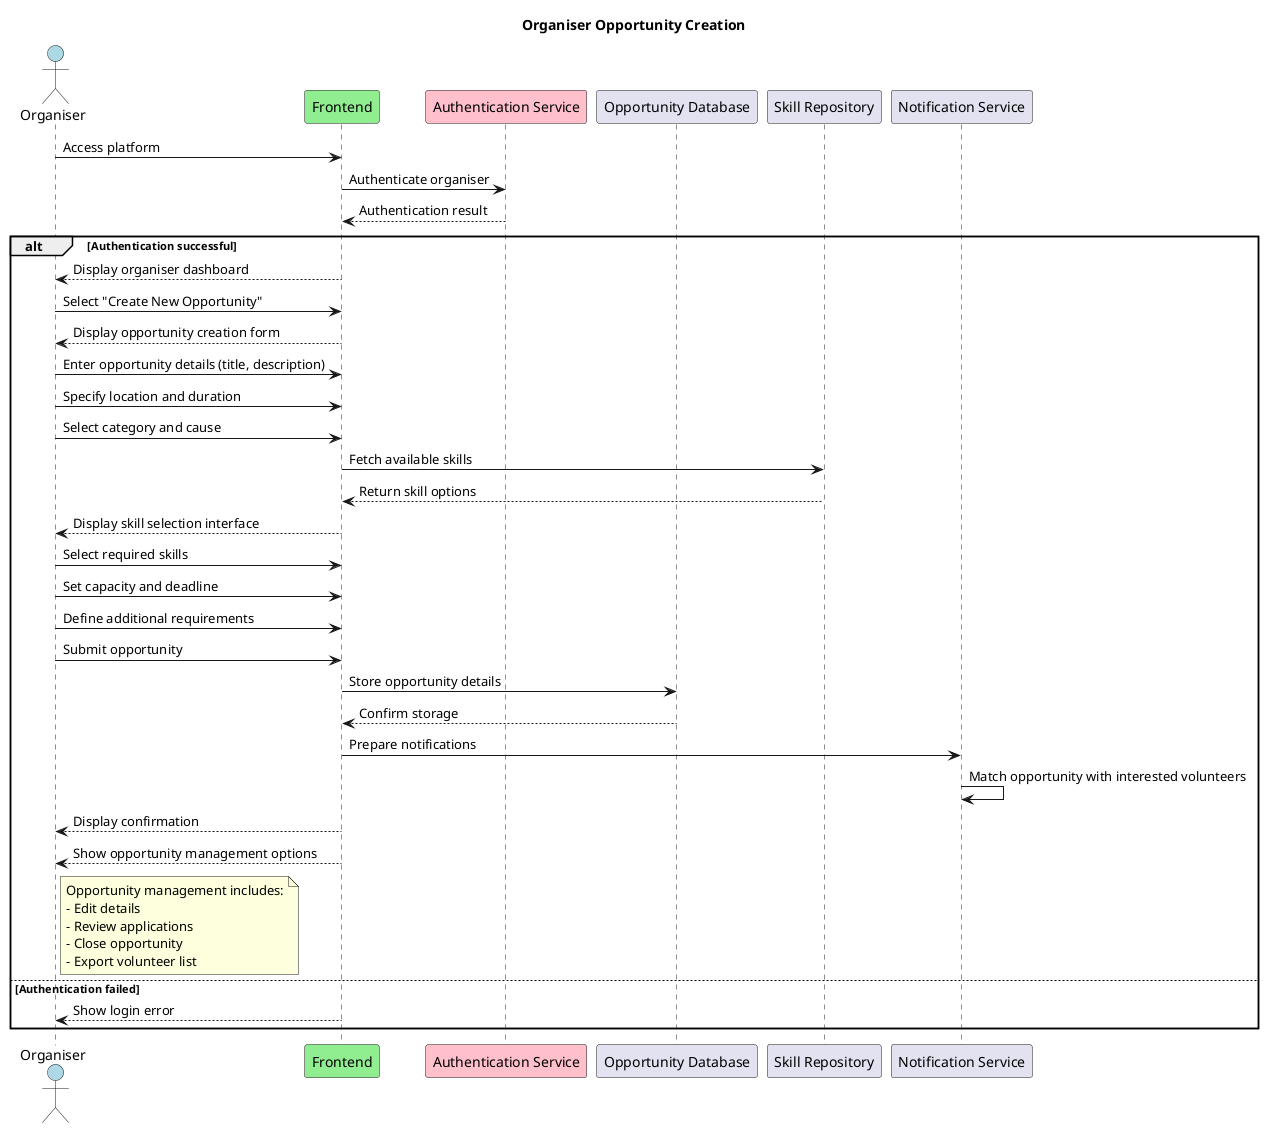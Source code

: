@startuml
title Organiser Opportunity Creation
actor Organiser #lightblue
participant Frontend as App #lightgreen
participant "Authentication Service" as Auth #pink
participant "Opportunity Database" as OppDB
participant "Skill Repository" as SkillRepo
participant "Notification Service" as Notify

Organiser -> App: Access platform
App -> Auth: Authenticate organiser
Auth --> App: Authentication result

alt Authentication successful
    App --> Organiser: Display organiser dashboard
    
    Organiser -> App: Select "Create New Opportunity"
    App --> Organiser: Display opportunity creation form
    
    Organiser -> App: Enter opportunity details (title, description)
    Organiser -> App: Specify location and duration
    Organiser -> App: Select category and cause
    
    App -> SkillRepo: Fetch available skills
    SkillRepo --> App: Return skill options
    App --> Organiser: Display skill selection interface
    Organiser -> App: Select required skills
    
    Organiser -> App: Set capacity and deadline
    Organiser -> App: Define additional requirements
    
    Organiser -> App: Submit opportunity
    
    App -> OppDB: Store opportunity details
    OppDB --> App: Confirm storage
    
    App -> Notify: Prepare notifications
    Notify -> Notify: Match opportunity with interested volunteers
    
    App --> Organiser: Display confirmation
    App --> Organiser: Show opportunity management options
    
    note right of Organiser
      Opportunity management includes:
      - Edit details
      - Review applications
      - Close opportunity
      - Export volunteer list
    end note
    
else Authentication failed
    App --> Organiser: Show login error
end

@enduml